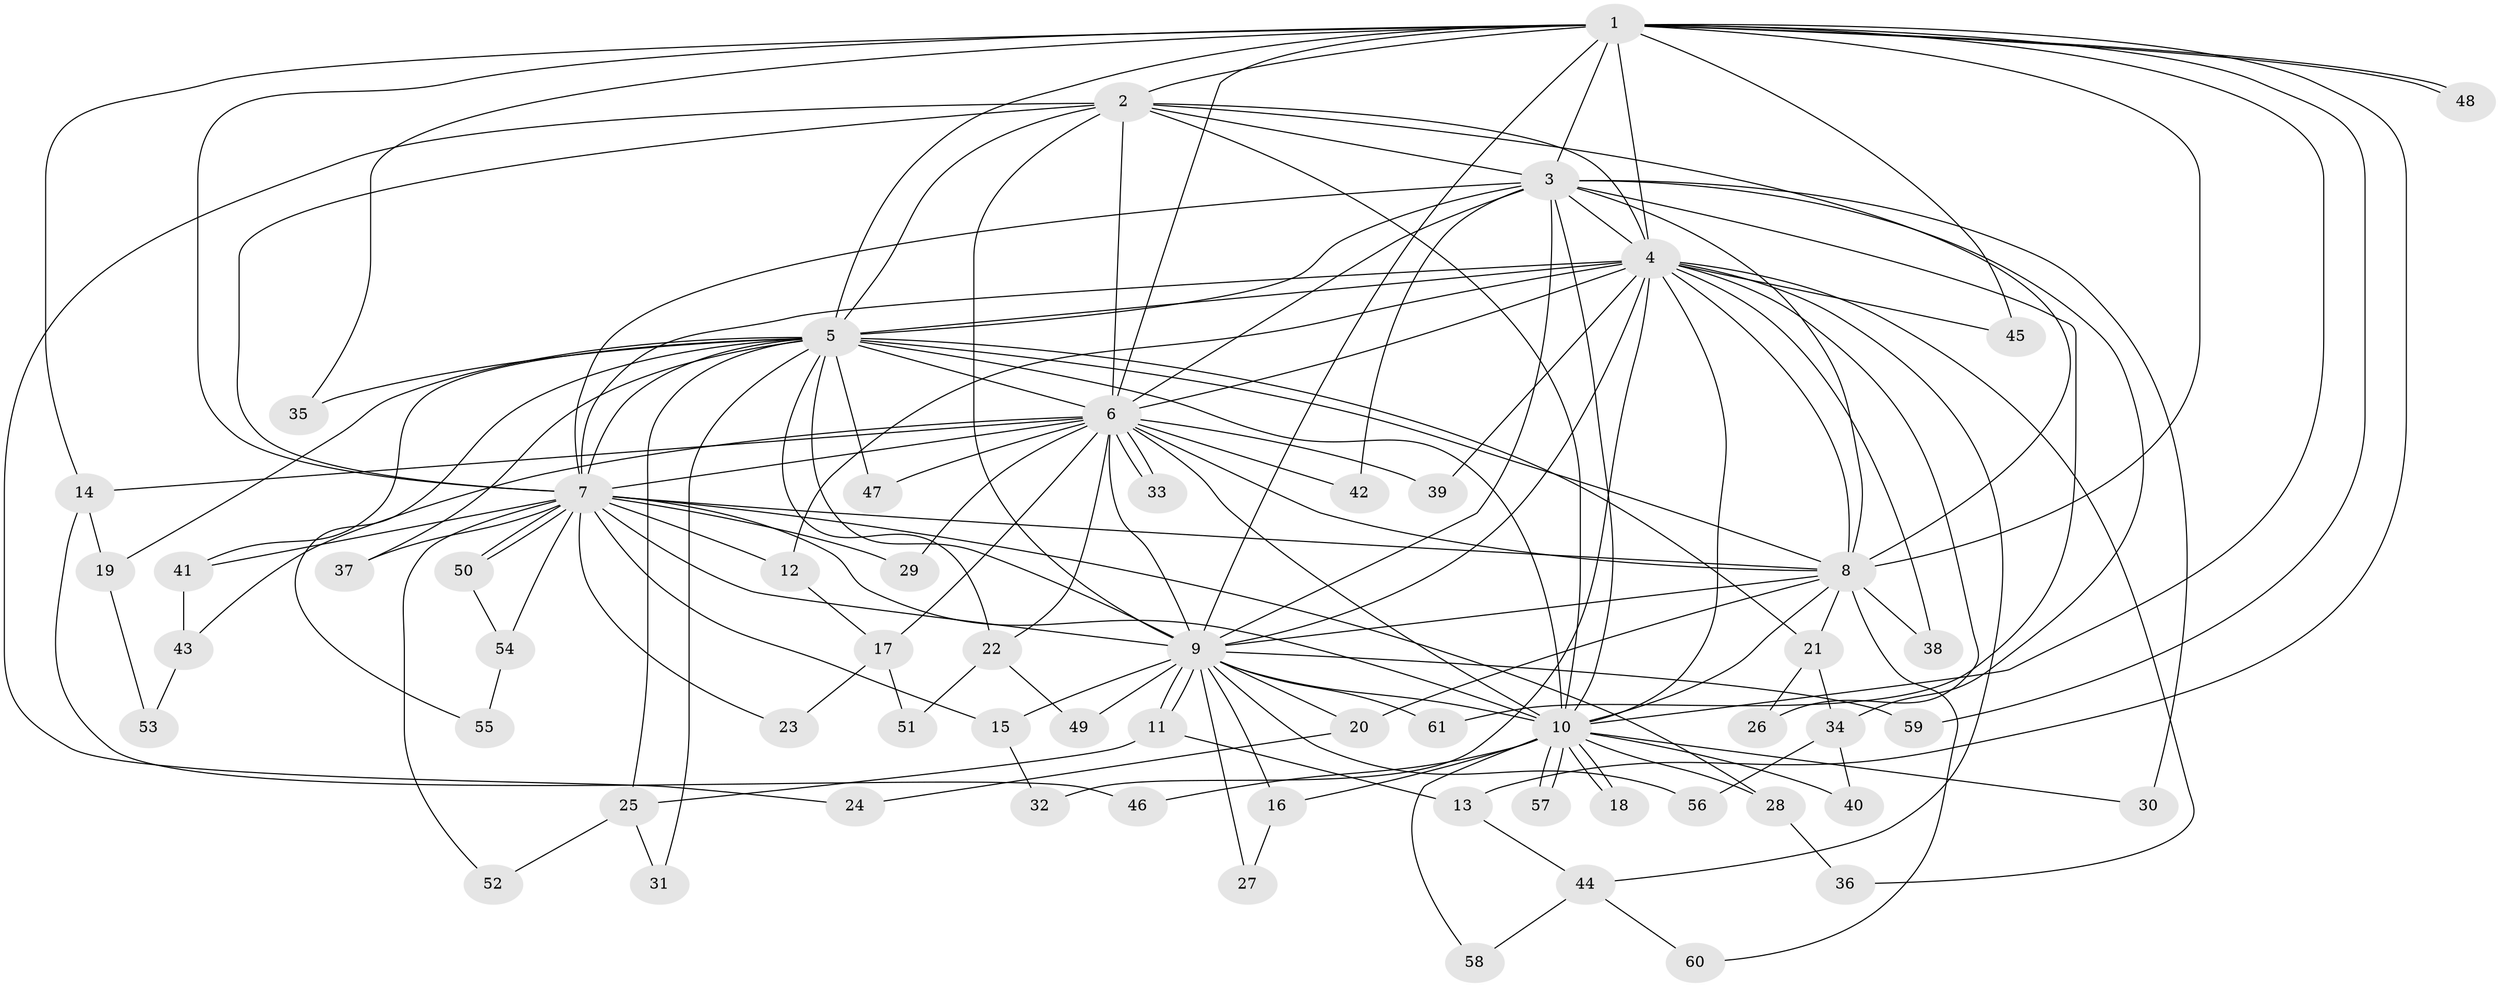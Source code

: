 // Generated by graph-tools (version 1.1) at 2025/49/03/09/25 03:49:34]
// undirected, 61 vertices, 147 edges
graph export_dot {
graph [start="1"]
  node [color=gray90,style=filled];
  1;
  2;
  3;
  4;
  5;
  6;
  7;
  8;
  9;
  10;
  11;
  12;
  13;
  14;
  15;
  16;
  17;
  18;
  19;
  20;
  21;
  22;
  23;
  24;
  25;
  26;
  27;
  28;
  29;
  30;
  31;
  32;
  33;
  34;
  35;
  36;
  37;
  38;
  39;
  40;
  41;
  42;
  43;
  44;
  45;
  46;
  47;
  48;
  49;
  50;
  51;
  52;
  53;
  54;
  55;
  56;
  57;
  58;
  59;
  60;
  61;
  1 -- 2;
  1 -- 3;
  1 -- 4;
  1 -- 5;
  1 -- 6;
  1 -- 7;
  1 -- 8;
  1 -- 9;
  1 -- 10;
  1 -- 13;
  1 -- 14;
  1 -- 35;
  1 -- 45;
  1 -- 48;
  1 -- 48;
  1 -- 59;
  2 -- 3;
  2 -- 4;
  2 -- 5;
  2 -- 6;
  2 -- 7;
  2 -- 8;
  2 -- 9;
  2 -- 10;
  2 -- 24;
  3 -- 4;
  3 -- 5;
  3 -- 6;
  3 -- 7;
  3 -- 8;
  3 -- 9;
  3 -- 10;
  3 -- 30;
  3 -- 34;
  3 -- 42;
  3 -- 61;
  4 -- 5;
  4 -- 6;
  4 -- 7;
  4 -- 8;
  4 -- 9;
  4 -- 10;
  4 -- 12;
  4 -- 26;
  4 -- 32;
  4 -- 36;
  4 -- 38;
  4 -- 39;
  4 -- 44;
  4 -- 45;
  5 -- 6;
  5 -- 7;
  5 -- 8;
  5 -- 9;
  5 -- 10;
  5 -- 19;
  5 -- 21;
  5 -- 22;
  5 -- 25;
  5 -- 31;
  5 -- 35;
  5 -- 37;
  5 -- 41;
  5 -- 47;
  5 -- 55;
  6 -- 7;
  6 -- 8;
  6 -- 9;
  6 -- 10;
  6 -- 14;
  6 -- 17;
  6 -- 22;
  6 -- 29;
  6 -- 33;
  6 -- 33;
  6 -- 39;
  6 -- 42;
  6 -- 43;
  6 -- 47;
  7 -- 8;
  7 -- 9;
  7 -- 10;
  7 -- 12;
  7 -- 15;
  7 -- 23;
  7 -- 28;
  7 -- 29;
  7 -- 37;
  7 -- 41;
  7 -- 50;
  7 -- 50;
  7 -- 52;
  7 -- 54;
  8 -- 9;
  8 -- 10;
  8 -- 20;
  8 -- 21;
  8 -- 38;
  8 -- 60;
  9 -- 10;
  9 -- 11;
  9 -- 11;
  9 -- 15;
  9 -- 16;
  9 -- 20;
  9 -- 27;
  9 -- 49;
  9 -- 56;
  9 -- 59;
  9 -- 61;
  10 -- 16;
  10 -- 18;
  10 -- 18;
  10 -- 28;
  10 -- 30;
  10 -- 40;
  10 -- 46;
  10 -- 57;
  10 -- 57;
  10 -- 58;
  11 -- 13;
  11 -- 25;
  12 -- 17;
  13 -- 44;
  14 -- 19;
  14 -- 46;
  15 -- 32;
  16 -- 27;
  17 -- 23;
  17 -- 51;
  19 -- 53;
  20 -- 24;
  21 -- 26;
  21 -- 34;
  22 -- 49;
  22 -- 51;
  25 -- 31;
  25 -- 52;
  28 -- 36;
  34 -- 40;
  34 -- 56;
  41 -- 43;
  43 -- 53;
  44 -- 58;
  44 -- 60;
  50 -- 54;
  54 -- 55;
}
